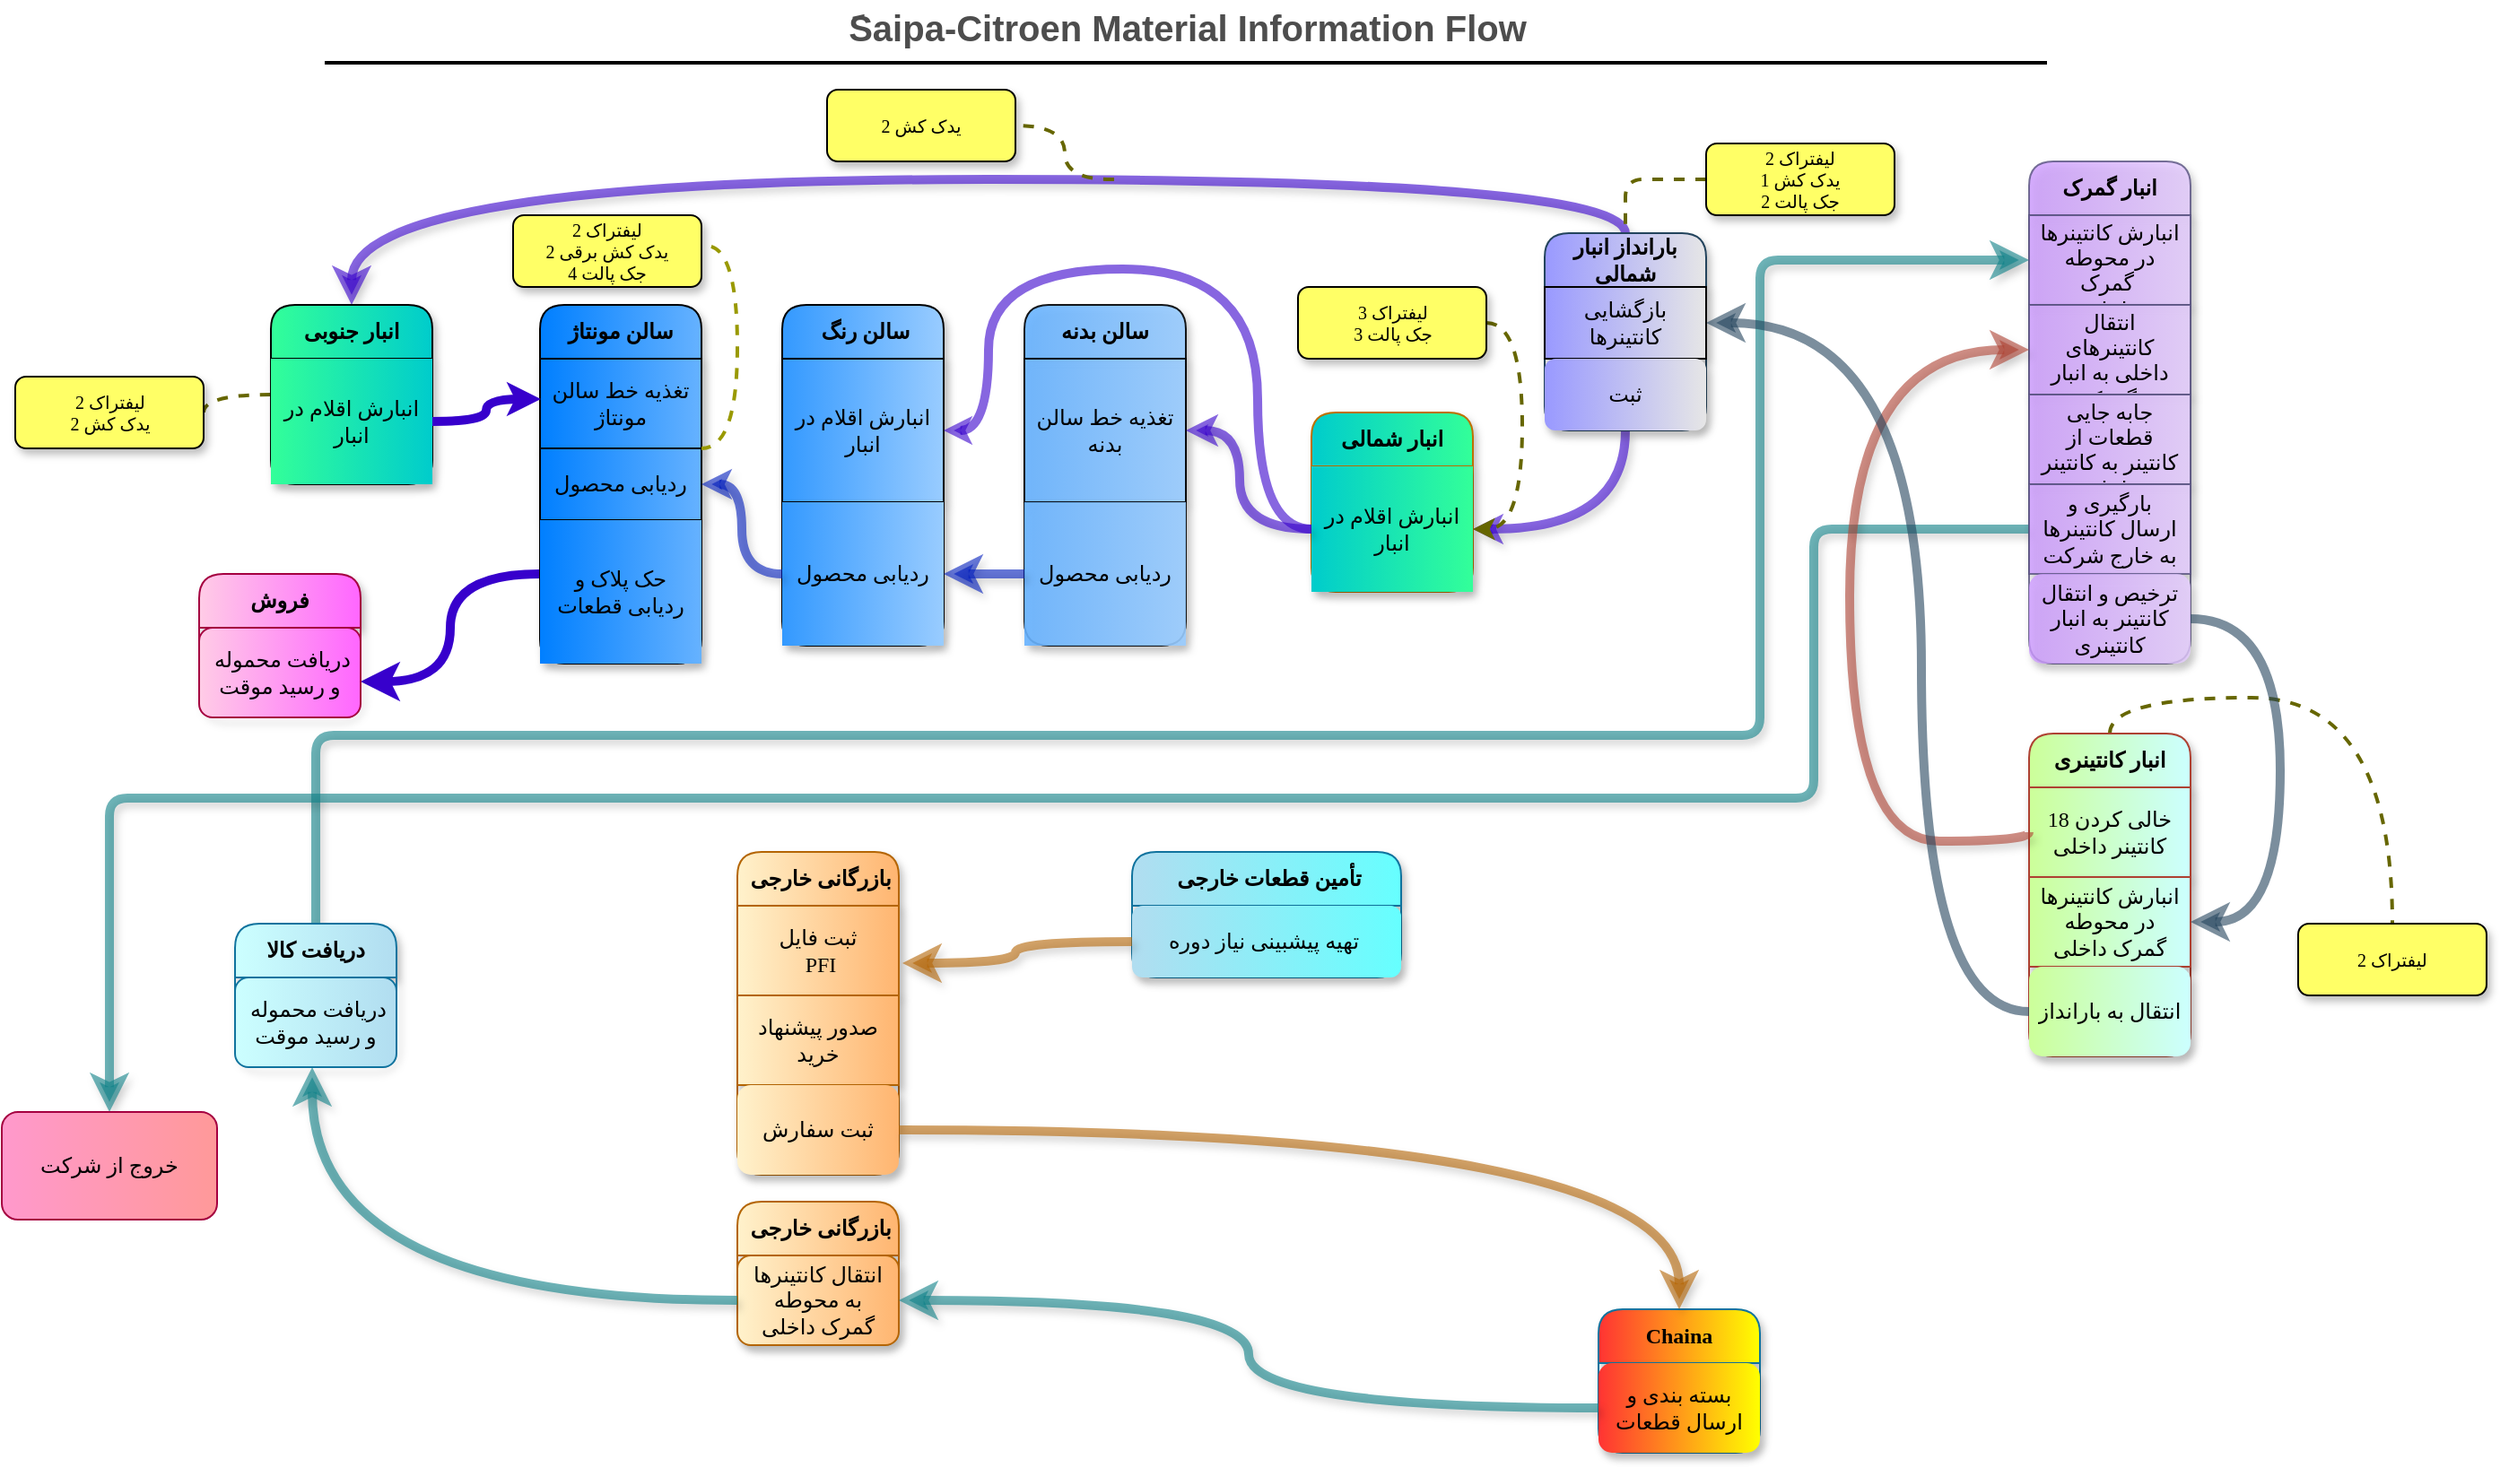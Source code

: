 <mxfile version="24.7.7">
  <diagram id="C2fSY1v2SiZeoUbDoYyL" name="Page-1">
    <mxGraphModel dx="1591" dy="817" grid="1" gridSize="10" guides="1" tooltips="1" connect="1" arrows="1" fold="1" page="1" pageScale="1" pageWidth="1169" pageHeight="827" math="0" shadow="0">
      <root>
        <mxCell id="0" />
        <mxCell id="1" parent="0" />
        <mxCell id="CTi8w1WEokJW1-Tsi8km-52" value="&lt;font face=&quot;Vazirmatn&quot;&gt;&lt;b&gt;سالن بدنه&lt;/b&gt;&lt;/font&gt;" style="swimlane;fontStyle=0;childLayout=stackLayout;horizontal=1;startSize=30;horizontalStack=0;resizeParent=1;resizeParentMax=0;resizeLast=0;collapsible=1;marginBottom=0;whiteSpace=wrap;html=1;rounded=1;fillColor=#66B2FF;shadow=1;gradientColor=#99CCFF;gradientDirection=east;opacity=90;" parent="1" vertex="1">
          <mxGeometry x="640" y="170" width="90" height="190" as="geometry">
            <mxRectangle x="860" y="450" width="90" height="30" as="alternateBounds" />
          </mxGeometry>
        </mxCell>
        <mxCell id="CTi8w1WEokJW1-Tsi8km-53" value="&lt;font face=&quot;Vazirmatn&quot;&gt;تغذیه خط سالن بدنه&lt;/font&gt;" style="text;strokeColor=default;fillColor=#66B2FF;align=center;verticalAlign=middle;spacingLeft=4;spacingRight=4;overflow=hidden;points=[[0,0.5],[1,0.5]];portConstraint=eastwest;rotatable=0;whiteSpace=wrap;html=1;rounded=0;shadow=1;gradientColor=#99CCFF;gradientDirection=east;opacity=90;" parent="CTi8w1WEokJW1-Tsi8km-52" vertex="1">
          <mxGeometry y="30" width="90" height="80" as="geometry" />
        </mxCell>
        <mxCell id="AEj7Rj_eL6BV5jfszyMK-14" value="ردیابی محصول" style="text;strokeColor=none;fillColor=#66B2FF;align=center;verticalAlign=middle;spacingLeft=4;spacingRight=4;overflow=hidden;points=[[0,0.5],[1,0.5]];portConstraint=eastwest;rotatable=0;whiteSpace=wrap;html=1;fontFamily=Vazirmatn;fontSource=https%3A%2F%2Ffonts.googleapis.com%2Fcss%3Ffamily%3DVazirmatn;rounded=0;shadow=1;gradientColor=#99CCFF;gradientDirection=east;opacity=90;" vertex="1" parent="CTi8w1WEokJW1-Tsi8km-52">
          <mxGeometry y="110" width="90" height="80" as="geometry" />
        </mxCell>
        <mxCell id="3ne1QswCM8ZiEu4GHsYG-31" value="َSaipa-Citroen Material Information Flow" style="text;html=1;strokeColor=none;fillColor=none;align=center;verticalAlign=middle;whiteSpace=wrap;rounded=0;fontStyle=1;fontSize=20;fontColor=#4D4D4D;" parent="1" vertex="1">
          <mxGeometry x="336" width="790" height="30" as="geometry" />
        </mxCell>
        <mxCell id="3ne1QswCM8ZiEu4GHsYG-32" value="" style="line;strokeWidth=2;html=1;fontSize=20;fontColor=#4D4D4D;" parent="1" vertex="1">
          <mxGeometry x="250" y="30" width="960" height="10" as="geometry" />
        </mxCell>
        <mxCell id="AEj7Rj_eL6BV5jfszyMK-55" style="edgeStyle=orthogonalEdgeStyle;rounded=1;orthogonalLoop=1;jettySize=auto;html=1;curved=0;strokeWidth=5;fillColor=#b0e3e6;strokeColor=#0e8088;opacity=60;shadow=1;entryX=0;entryY=0.5;entryDx=0;entryDy=0;exitX=0.5;exitY=0;exitDx=0;exitDy=0;" edge="1" parent="1" source="CTi8w1WEokJW1-Tsi8km-3" target="CTi8w1WEokJW1-Tsi8km-13">
          <mxGeometry relative="1" as="geometry">
            <mxPoint x="160" y="500" as="sourcePoint" />
            <mxPoint x="1180" y="160" as="targetPoint" />
            <Array as="points">
              <mxPoint x="245" y="410" />
              <mxPoint x="1050" y="410" />
              <mxPoint x="1050" y="145" />
            </Array>
          </mxGeometry>
        </mxCell>
        <mxCell id="CTi8w1WEokJW1-Tsi8km-3" value="&lt;span style=&quot;font-family: Vazirmatn; font-weight: 700;&quot;&gt;دریافت کالا&lt;/span&gt;" style="swimlane;fontStyle=0;childLayout=stackLayout;horizontal=1;startSize=30;horizontalStack=0;resizeParent=1;resizeParentMax=0;resizeLast=0;collapsible=1;marginBottom=0;whiteSpace=wrap;html=1;rounded=1;fillColor=#b1ddf0;strokeColor=#10739e;swimlaneFillColor=none;shadow=1;gradientColor=#CCFFFF;gradientDirection=west;" parent="1" vertex="1">
          <mxGeometry x="200.0" y="515" width="90" height="80" as="geometry" />
        </mxCell>
        <mxCell id="CTi8w1WEokJW1-Tsi8km-4" value="&lt;span style=&quot;font-family: Vazirmatn;&quot;&gt;دریافت محموله&amp;nbsp; و رسید موقت&lt;/span&gt;" style="text;strokeColor=#10739e;fillColor=#b1ddf0;align=center;verticalAlign=middle;spacingLeft=4;spacingRight=4;overflow=hidden;points=[[0,0.5],[1,0.5]];portConstraint=eastwest;rotatable=0;whiteSpace=wrap;html=1;swimlaneFillColor=none;rounded=1;gradientColor=#CCFFFF;gradientDirection=west;" parent="CTi8w1WEokJW1-Tsi8km-3" vertex="1">
          <mxGeometry y="30" width="90" height="50" as="geometry" />
        </mxCell>
        <mxCell id="CTi8w1WEokJW1-Tsi8km-12" value="&lt;font&gt;&lt;b&gt;انبار گمرک&lt;/b&gt;&lt;/font&gt;" style="swimlane;fontStyle=0;childLayout=stackLayout;horizontal=1;startSize=30;horizontalStack=0;resizeParent=1;resizeParentMax=0;resizeLast=0;collapsible=1;marginBottom=0;whiteSpace=wrap;html=1;rounded=1;fontFamily=Vazirmatn;fontSource=https%3A%2F%2Ffonts.googleapis.com%2Fcss%3Ffamily%3DVazirmatn;fillColor=#E5CCFF;strokeColor=#56517e;shadow=1;glass=0;opacity=80;gradientColor=#CC99FF;gradientDirection=west;" parent="1" vertex="1">
          <mxGeometry x="1200" y="90" width="90" height="280" as="geometry">
            <mxRectangle x="860" y="450" width="90" height="30" as="alternateBounds" />
          </mxGeometry>
        </mxCell>
        <mxCell id="CTi8w1WEokJW1-Tsi8km-13" value="&lt;font&gt;انبارش کانتینرها در محوطه گمرک&amp;nbsp;&lt;/font&gt;&lt;div&gt;&lt;font&gt;داخلی&lt;/font&gt;&lt;/div&gt;&lt;div&gt;&lt;br&gt;&lt;/div&gt;" style="text;strokeColor=#56517e;fillColor=#E5CCFF;align=center;verticalAlign=middle;spacingLeft=4;spacingRight=4;overflow=hidden;points=[[0,0.5],[1,0.5]];portConstraint=eastwest;rotatable=0;whiteSpace=wrap;html=1;fontFamily=Vazirmatn;fontSource=https%3A%2F%2Ffonts.googleapis.com%2Fcss%3Ffamily%3DVazirmatn;shadow=1;glass=0;rounded=0;opacity=80;gradientColor=#CC99FF;gradientDirection=west;" parent="CTi8w1WEokJW1-Tsi8km-12" vertex="1">
          <mxGeometry y="30" width="90" height="50" as="geometry" />
        </mxCell>
        <mxCell id="AEj7Rj_eL6BV5jfszyMK-1" value="انتقال کانتینرهای داخلی به انبار گمرک" style="text;strokeColor=#56517e;fillColor=#E5CCFF;align=center;verticalAlign=middle;spacingLeft=4;spacingRight=4;overflow=hidden;points=[[0,0.5],[1,0.5]];portConstraint=eastwest;rotatable=0;whiteSpace=wrap;html=1;fontFamily=Vazirmatn;fontSource=https%3A%2F%2Ffonts.googleapis.com%2Fcss%3Ffamily%3DVazirmatn;shadow=1;glass=0;rounded=0;opacity=80;gradientColor=#CC99FF;gradientDirection=west;" vertex="1" parent="CTi8w1WEokJW1-Tsi8km-12">
          <mxGeometry y="80" width="90" height="50" as="geometry" />
        </mxCell>
        <mxCell id="AEj7Rj_eL6BV5jfszyMK-2" value="جابه جایی قطعات از کانتینر به کانتینر داخلی" style="text;strokeColor=#56517e;fillColor=#E5CCFF;align=center;verticalAlign=middle;spacingLeft=4;spacingRight=4;overflow=hidden;points=[[0,0.5],[1,0.5]];portConstraint=eastwest;rotatable=0;whiteSpace=wrap;html=1;fontFamily=Vazirmatn;fontSource=https%3A%2F%2Ffonts.googleapis.com%2Fcss%3Ffamily%3DVazirmatn;shadow=1;glass=0;rounded=0;opacity=80;gradientColor=#CC99FF;gradientDirection=west;" vertex="1" parent="CTi8w1WEokJW1-Tsi8km-12">
          <mxGeometry y="130" width="90" height="50" as="geometry" />
        </mxCell>
        <mxCell id="AEj7Rj_eL6BV5jfszyMK-8" style="edgeStyle=orthogonalEdgeStyle;rounded=1;orthogonalLoop=1;jettySize=auto;html=1;exitX=0;exitY=0.5;exitDx=0;exitDy=0;curved=0;strokeWidth=5;shadow=1;fillColor=#b0e3e6;strokeColor=#0e8088;opacity=60;" edge="1" parent="CTi8w1WEokJW1-Tsi8km-12" source="AEj7Rj_eL6BV5jfszyMK-3">
          <mxGeometry relative="1" as="geometry">
            <mxPoint x="-1070" y="530" as="targetPoint" />
            <Array as="points">
              <mxPoint x="-120" y="205" />
              <mxPoint x="-120" y="355" />
              <mxPoint x="-1070" y="355" />
            </Array>
          </mxGeometry>
        </mxCell>
        <mxCell id="AEj7Rj_eL6BV5jfszyMK-3" value="بارگیری و ارسال کانتینرها به خارج شرکت" style="text;strokeColor=#56517e;fillColor=#E5CCFF;align=center;verticalAlign=middle;spacingLeft=4;spacingRight=4;overflow=hidden;points=[[0,0.5],[1,0.5]];portConstraint=eastwest;rotatable=0;whiteSpace=wrap;html=1;fontFamily=Vazirmatn;fontSource=https%3A%2F%2Ffonts.googleapis.com%2Fcss%3Ffamily%3DVazirmatn;shadow=1;glass=0;rounded=0;opacity=80;gradientColor=#CC99FF;gradientDirection=west;" vertex="1" parent="CTi8w1WEokJW1-Tsi8km-12">
          <mxGeometry y="180" width="90" height="50" as="geometry" />
        </mxCell>
        <mxCell id="AEj7Rj_eL6BV5jfszyMK-9" value="ترخیص و انتقال کانتینر به انبار کانتینری" style="text;strokeColor=none;fillColor=#E5CCFF;align=center;verticalAlign=middle;spacingLeft=4;spacingRight=4;overflow=hidden;points=[[0,0.5],[1,0.5]];portConstraint=eastwest;rotatable=0;whiteSpace=wrap;html=1;fontFamily=Vazirmatn;fontSource=https%3A%2F%2Ffonts.googleapis.com%2Fcss%3Ffamily%3DVazirmatn;shadow=1;glass=0;rounded=1;opacity=80;gradientColor=#CC99FF;gradientDirection=west;" vertex="1" parent="CTi8w1WEokJW1-Tsi8km-12">
          <mxGeometry y="230" width="90" height="50" as="geometry" />
        </mxCell>
        <mxCell id="AEj7Rj_eL6BV5jfszyMK-92" style="edgeStyle=orthogonalEdgeStyle;rounded=0;orthogonalLoop=1;jettySize=auto;html=1;exitX=0.5;exitY=0;exitDx=0;exitDy=0;entryX=0.5;entryY=0;entryDx=0;entryDy=0;dashed=1;strokeColor=#666600;endArrow=none;endFill=0;curved=1;strokeWidth=2;" edge="1" parent="1" source="CTi8w1WEokJW1-Tsi8km-20" target="AEj7Rj_eL6BV5jfszyMK-89">
          <mxGeometry relative="1" as="geometry" />
        </mxCell>
        <mxCell id="CTi8w1WEokJW1-Tsi8km-20" value="&lt;font&gt;&lt;b&gt;انبار کانتینری&lt;/b&gt;&lt;/font&gt;" style="swimlane;fontStyle=0;childLayout=stackLayout;horizontal=1;startSize=30;horizontalStack=0;resizeParent=1;resizeParentMax=0;resizeLast=0;collapsible=1;marginBottom=0;whiteSpace=wrap;html=1;rounded=1;fontFamily=Vazirmatn;fontSource=https%3A%2F%2Ffonts.googleapis.com%2Fcss%3Ffamily%3DVazirmatn;fillColor=#CCFF99;strokeColor=#ae4132;shadow=1;gradientColor=#CCFFFF;gradientDirection=east;" parent="1" vertex="1">
          <mxGeometry x="1200" y="409" width="90" height="180" as="geometry">
            <mxRectangle x="860" y="450" width="90" height="30" as="alternateBounds" />
          </mxGeometry>
        </mxCell>
        <mxCell id="AEj7Rj_eL6BV5jfszyMK-4" value="خالی کردن 18 کانتینر داخلی" style="text;strokeColor=#ae4132;fillColor=#CCFF99;align=center;verticalAlign=middle;spacingLeft=4;spacingRight=4;overflow=hidden;points=[[0,0.5],[1,0.5]];portConstraint=eastwest;rotatable=0;whiteSpace=wrap;html=1;fontFamily=Vazirmatn;fontSource=https%3A%2F%2Ffonts.googleapis.com%2Fcss%3Ffamily%3DVazirmatn;rounded=0;shadow=1;gradientColor=#CCFFFF;gradientDirection=east;" vertex="1" parent="CTi8w1WEokJW1-Tsi8km-20">
          <mxGeometry y="30" width="90" height="50" as="geometry" />
        </mxCell>
        <mxCell id="CTi8w1WEokJW1-Tsi8km-21" value="&lt;font&gt;انبارش کانتینرها در محوطه گمرک داخلی&lt;/font&gt;" style="text;strokeColor=#ae4132;fillColor=#CCFF99;align=center;verticalAlign=middle;spacingLeft=4;spacingRight=4;overflow=hidden;points=[[0,0.5],[1,0.5]];portConstraint=eastwest;rotatable=0;whiteSpace=wrap;html=1;fontFamily=Vazirmatn;fontSource=https%3A%2F%2Ffonts.googleapis.com%2Fcss%3Ffamily%3DVazirmatn;rounded=0;shadow=1;gradientColor=#CCFFFF;gradientDirection=east;" parent="CTi8w1WEokJW1-Tsi8km-20" vertex="1">
          <mxGeometry y="80" width="90" height="50" as="geometry" />
        </mxCell>
        <mxCell id="AEj7Rj_eL6BV5jfszyMK-11" value="انتقال به بارانداز" style="text;strokeColor=none;fillColor=#CCFF99;align=center;verticalAlign=middle;spacingLeft=4;spacingRight=4;overflow=hidden;points=[[0,0.5],[1,0.5]];portConstraint=eastwest;rotatable=0;whiteSpace=wrap;html=1;fontFamily=Vazirmatn;fontSource=https%3A%2F%2Ffonts.googleapis.com%2Fcss%3Ffamily%3DVazirmatn;rounded=1;shadow=1;gradientColor=#CCFFFF;gradientDirection=east;" vertex="1" parent="CTi8w1WEokJW1-Tsi8km-20">
          <mxGeometry y="130" width="90" height="50" as="geometry" />
        </mxCell>
        <mxCell id="AEj7Rj_eL6BV5jfszyMK-12" style="edgeStyle=orthogonalEdgeStyle;rounded=0;orthogonalLoop=1;jettySize=auto;html=1;exitX=0.5;exitY=0;exitDx=0;exitDy=0;entryX=0.5;entryY=0;entryDx=0;entryDy=0;curved=1;fillColor=#6a00ff;strokeColor=#3700CC;opacity=60;strokeWidth=5;shadow=1;" edge="1" parent="1" source="CTi8w1WEokJW1-Tsi8km-24" target="CTi8w1WEokJW1-Tsi8km-31">
          <mxGeometry relative="1" as="geometry">
            <Array as="points">
              <mxPoint x="975" y="100" />
              <mxPoint x="265" y="100" />
            </Array>
          </mxGeometry>
        </mxCell>
        <mxCell id="AEj7Rj_eL6BV5jfszyMK-62" style="edgeStyle=orthogonalEdgeStyle;rounded=0;orthogonalLoop=1;jettySize=auto;html=1;entryX=1;entryY=0.5;entryDx=0;entryDy=0;curved=1;fillColor=#6a00ff;strokeColor=#3700CC;strokeWidth=5;endSize=1;opacity=60;shadow=1;exitX=0.5;exitY=1;exitDx=0;exitDy=0;" edge="1" parent="1" source="CTi8w1WEokJW1-Tsi8km-24" target="CTi8w1WEokJW1-Tsi8km-30">
          <mxGeometry relative="1" as="geometry">
            <mxPoint x="1040" y="270" as="sourcePoint" />
            <mxPoint x="955" y="280" as="targetPoint" />
            <Array as="points">
              <mxPoint x="975" y="295" />
            </Array>
          </mxGeometry>
        </mxCell>
        <mxCell id="CTi8w1WEokJW1-Tsi8km-24" value="&lt;font face=&quot;Vazirmatn&quot;&gt;&lt;b&gt;بارانداز انبار شمالی&lt;/b&gt;&lt;/font&gt;" style="swimlane;fontStyle=0;childLayout=stackLayout;horizontal=1;startSize=30;horizontalStack=0;resizeParent=1;resizeParentMax=0;resizeLast=0;collapsible=1;marginBottom=0;whiteSpace=wrap;html=1;rounded=1;fillColor=#9999FF;strokeColor=#23445d;shadow=1;gradientColor=#E6E6E6;gradientDirection=east;" parent="1" vertex="1">
          <mxGeometry x="930" y="130" width="90" height="110" as="geometry">
            <mxRectangle x="860" y="450" width="90" height="30" as="alternateBounds" />
          </mxGeometry>
        </mxCell>
        <mxCell id="CTi8w1WEokJW1-Tsi8km-25" value="&lt;font face=&quot;Vazirmatn&quot;&gt;بازگشایی کانتینرها&lt;/font&gt;" style="text;strokeColor=default;fillColor=#9999FF;align=center;verticalAlign=middle;spacingLeft=4;spacingRight=4;overflow=hidden;points=[[0,0.5],[1,0.5]];portConstraint=eastwest;rotatable=0;whiteSpace=wrap;html=1;shadow=1;rounded=0;gradientColor=#E6E6E6;gradientDirection=east;" parent="CTi8w1WEokJW1-Tsi8km-24" vertex="1">
          <mxGeometry y="30" width="90" height="40" as="geometry" />
        </mxCell>
        <mxCell id="AEj7Rj_eL6BV5jfszyMK-13" value="ثبت" style="text;strokeColor=none;fillColor=#9999FF;align=center;verticalAlign=middle;spacingLeft=4;spacingRight=4;overflow=hidden;points=[[0,0.5],[1,0.5]];portConstraint=eastwest;rotatable=0;whiteSpace=wrap;html=1;rounded=1;fontFamily=Vazirmatn;fontSource=https%3A%2F%2Ffonts.googleapis.com%2Fcss%3Ffamily%3DVazirmatn;shadow=1;gradientColor=#E6E6E6;gradientDirection=east;" vertex="1" parent="CTi8w1WEokJW1-Tsi8km-24">
          <mxGeometry y="70" width="90" height="40" as="geometry" />
        </mxCell>
        <mxCell id="CTi8w1WEokJW1-Tsi8km-29" value="&lt;font face=&quot;Vazirmatn&quot;&gt;&lt;b&gt;انبار شمالی&lt;/b&gt;&lt;/font&gt;" style="swimlane;fontStyle=0;childLayout=stackLayout;horizontal=1;startSize=30;horizontalStack=0;resizeParent=1;resizeParentMax=0;resizeLast=0;collapsible=1;marginBottom=0;whiteSpace=wrap;html=1;rounded=1;fillColor=#00CCCC;strokeColor=#BD7000;fontColor=#000000;shadow=1;gradientColor=#33FF99;gradientDirection=east;" parent="1" vertex="1">
          <mxGeometry x="800" y="230" width="90" height="100" as="geometry">
            <mxRectangle x="860" y="450" width="90" height="30" as="alternateBounds" />
          </mxGeometry>
        </mxCell>
        <mxCell id="CTi8w1WEokJW1-Tsi8km-30" value="&lt;font face=&quot;Vazirmatn&quot;&gt;انبارش اقلام در انبار&lt;/font&gt;" style="text;fillColor=#00CCCC;align=center;verticalAlign=middle;spacingLeft=4;spacingRight=4;overflow=hidden;points=[[0,0.5],[1,0.5]];portConstraint=eastwest;rotatable=0;whiteSpace=wrap;html=1;strokeColor=none;fontColor=#000000;rounded=0;shadow=1;gradientColor=#33FF99;gradientDirection=east;" parent="CTi8w1WEokJW1-Tsi8km-29" vertex="1">
          <mxGeometry y="30" width="90" height="70" as="geometry" />
        </mxCell>
        <mxCell id="AEj7Rj_eL6BV5jfszyMK-85" style="edgeStyle=orthogonalEdgeStyle;rounded=0;orthogonalLoop=1;jettySize=auto;html=1;exitX=0;exitY=0.5;exitDx=0;exitDy=0;entryX=1;entryY=0.5;entryDx=0;entryDy=0;dashed=1;strokeColor=#666600;strokeWidth=2;endArrow=none;endFill=0;curved=1;" edge="1" parent="1" source="CTi8w1WEokJW1-Tsi8km-31" target="AEj7Rj_eL6BV5jfszyMK-87">
          <mxGeometry relative="1" as="geometry">
            <mxPoint x="155.5" y="234" as="targetPoint" />
          </mxGeometry>
        </mxCell>
        <mxCell id="CTi8w1WEokJW1-Tsi8km-31" value="&lt;font face=&quot;Vazirmatn&quot;&gt;&lt;b&gt;انبار جنوبی&lt;/b&gt;&lt;/font&gt;" style="swimlane;fontStyle=0;childLayout=stackLayout;horizontal=1;startSize=30;horizontalStack=0;resizeParent=1;resizeParentMax=0;resizeLast=0;collapsible=1;marginBottom=0;whiteSpace=wrap;html=1;rounded=1;fillColor=#00CCCC;shadow=1;gradientColor=#33FF99;gradientDirection=west;" parent="1" vertex="1">
          <mxGeometry x="220" y="170" width="90" height="100" as="geometry">
            <mxRectangle x="860" y="450" width="90" height="30" as="alternateBounds" />
          </mxGeometry>
        </mxCell>
        <mxCell id="CTi8w1WEokJW1-Tsi8km-32" value="&lt;font face=&quot;Vazirmatn&quot;&gt;انبارش اقلام در انبار&lt;/font&gt;" style="text;strokeColor=none;fillColor=#00CCCC;align=center;verticalAlign=middle;spacingLeft=4;spacingRight=4;overflow=hidden;points=[[0,0.5],[1,0.5]];portConstraint=eastwest;rotatable=0;whiteSpace=wrap;html=1;shadow=1;gradientColor=#33FF99;gradientDirection=west;" parent="CTi8w1WEokJW1-Tsi8km-31" vertex="1">
          <mxGeometry y="30" width="90" height="70" as="geometry" />
        </mxCell>
        <mxCell id="AEj7Rj_eL6BV5jfszyMK-102" style="edgeStyle=orthogonalEdgeStyle;rounded=0;orthogonalLoop=1;jettySize=auto;html=1;exitX=0;exitY=0.75;exitDx=0;exitDy=0;entryX=1;entryY=0.75;entryDx=0;entryDy=0;curved=1;strokeWidth=5;fillColor=#6a00ff;strokeColor=#3700CC;" edge="1" parent="1" source="CTi8w1WEokJW1-Tsi8km-48" target="AEj7Rj_eL6BV5jfszyMK-100">
          <mxGeometry relative="1" as="geometry" />
        </mxCell>
        <mxCell id="CTi8w1WEokJW1-Tsi8km-48" value="&lt;font face=&quot;Vazirmatn&quot;&gt;&lt;b&gt;سالن مونتاژ&lt;/b&gt;&lt;/font&gt;" style="swimlane;fontStyle=0;childLayout=stackLayout;horizontal=1;startSize=30;horizontalStack=0;resizeParent=1;resizeParentMax=0;resizeLast=0;collapsible=1;marginBottom=0;whiteSpace=wrap;html=1;rounded=1;fillColor=#007FFF;shadow=1;gradientColor=#66B2FF;gradientDirection=east;" parent="1" vertex="1">
          <mxGeometry x="370" y="170" width="90" height="200" as="geometry">
            <mxRectangle x="860" y="450" width="90" height="30" as="alternateBounds" />
          </mxGeometry>
        </mxCell>
        <mxCell id="CTi8w1WEokJW1-Tsi8km-49" value="&lt;span style=&quot;font-family: Vazirmatn;&quot;&gt;تغذیه خط سالن مونتاژ&lt;/span&gt;" style="text;strokeColor=default;fillColor=#007FFF;align=center;verticalAlign=middle;spacingLeft=4;spacingRight=4;overflow=hidden;points=[[0,0.5],[1,0.5]];portConstraint=eastwest;rotatable=0;whiteSpace=wrap;html=1;shadow=1;gradientColor=#66B2FF;gradientDirection=east;" parent="CTi8w1WEokJW1-Tsi8km-48" vertex="1">
          <mxGeometry y="30" width="90" height="50" as="geometry" />
        </mxCell>
        <mxCell id="AEj7Rj_eL6BV5jfszyMK-16" value="&lt;span style=&quot;font-family: Vazirmatn;&quot;&gt;ردیابی محصول&lt;/span&gt;" style="text;strokeColor=default;fillColor=#007FFF;align=center;verticalAlign=middle;spacingLeft=4;spacingRight=4;overflow=hidden;points=[[0,0.5],[1,0.5]];portConstraint=eastwest;rotatable=0;whiteSpace=wrap;html=1;shadow=1;gradientColor=#66B2FF;gradientDirection=east;" vertex="1" parent="CTi8w1WEokJW1-Tsi8km-48">
          <mxGeometry y="80" width="90" height="40" as="geometry" />
        </mxCell>
        <mxCell id="AEj7Rj_eL6BV5jfszyMK-99" value="حک پلاک و ردیابی قطعات" style="text;strokeColor=none;fillColor=#007FFF;align=center;verticalAlign=middle;spacingLeft=4;spacingRight=4;overflow=hidden;points=[[0,0.5],[1,0.5]];portConstraint=eastwest;rotatable=0;whiteSpace=wrap;html=1;shadow=1;gradientColor=#66B2FF;gradientDirection=east;fontFamily=Vazirmatn;fontSource=https%3A%2F%2Ffonts.googleapis.com%2Fcss%3Ffamily%3DVazirmatn;" vertex="1" parent="CTi8w1WEokJW1-Tsi8km-48">
          <mxGeometry y="120" width="90" height="80" as="geometry" />
        </mxCell>
        <mxCell id="CTi8w1WEokJW1-Tsi8km-50" value="&lt;font face=&quot;Vazirmatn&quot;&gt;&lt;b&gt;&amp;nbsp;سالن رنگ&lt;/b&gt;&lt;/font&gt;" style="swimlane;fontStyle=0;childLayout=stackLayout;horizontal=1;startSize=30;horizontalStack=0;resizeParent=1;resizeParentMax=0;resizeLast=0;collapsible=1;marginBottom=0;whiteSpace=wrap;html=1;rounded=1;shadow=1;fillColor=#3399FF;gradientColor=#99CCFF;gradientDirection=east;" parent="1" vertex="1">
          <mxGeometry x="505" y="170" width="90" height="190" as="geometry">
            <mxRectangle x="860" y="450" width="90" height="30" as="alternateBounds" />
          </mxGeometry>
        </mxCell>
        <mxCell id="CTi8w1WEokJW1-Tsi8km-51" value="&lt;font face=&quot;Vazirmatn&quot;&gt;انبارش اقلام در انبار&lt;/font&gt;" style="text;strokeColor=default;fillColor=#3399FF;align=center;verticalAlign=middle;spacingLeft=4;spacingRight=4;overflow=hidden;points=[[0,0.5],[1,0.5]];portConstraint=eastwest;rotatable=0;whiteSpace=wrap;html=1;shadow=1;gradientColor=#99CCFF;gradientDirection=east;" parent="CTi8w1WEokJW1-Tsi8km-50" vertex="1">
          <mxGeometry y="30" width="90" height="80" as="geometry" />
        </mxCell>
        <mxCell id="AEj7Rj_eL6BV5jfszyMK-15" value="&lt;span style=&quot;font-family: Vazirmatn;&quot;&gt;ردیابی محصول&lt;/span&gt;" style="text;strokeColor=none;fillColor=#3399FF;align=center;verticalAlign=middle;spacingLeft=4;spacingRight=4;overflow=hidden;points=[[0,0.5],[1,0.5]];portConstraint=eastwest;rotatable=0;whiteSpace=wrap;html=1;shadow=1;gradientColor=#99CCFF;gradientDirection=east;" vertex="1" parent="CTi8w1WEokJW1-Tsi8km-50">
          <mxGeometry y="110" width="90" height="80" as="geometry" />
        </mxCell>
        <mxCell id="CTi8w1WEokJW1-Tsi8km-54" style="edgeStyle=orthogonalEdgeStyle;rounded=0;orthogonalLoop=1;jettySize=auto;html=1;exitX=0;exitY=0.5;exitDx=0;exitDy=0;entryX=1;entryY=0.5;entryDx=0;entryDy=0;curved=1;fillColor=#6a00ff;strokeColor=#3700CC;strokeWidth=5;opacity=60;endSize=2;shadow=1;" parent="1" source="CTi8w1WEokJW1-Tsi8km-30" target="CTi8w1WEokJW1-Tsi8km-53" edge="1">
          <mxGeometry relative="1" as="geometry">
            <Array as="points">
              <mxPoint x="760" y="295" />
              <mxPoint x="760" y="240" />
            </Array>
          </mxGeometry>
        </mxCell>
        <mxCell id="CTi8w1WEokJW1-Tsi8km-57" style="edgeStyle=orthogonalEdgeStyle;rounded=0;orthogonalLoop=1;jettySize=auto;html=1;exitX=1;exitY=0.5;exitDx=0;exitDy=0;entryX=0.005;entryY=0.45;entryDx=0;entryDy=0;entryPerimeter=0;curved=1;strokeWidth=5;fillColor=#6a00ff;strokeColor=#3700CC;endSize=3;" parent="1" source="CTi8w1WEokJW1-Tsi8km-32" target="CTi8w1WEokJW1-Tsi8km-49" edge="1">
          <mxGeometry relative="1" as="geometry">
            <mxPoint x="330" y="215" as="sourcePoint" />
          </mxGeometry>
        </mxCell>
        <mxCell id="AEj7Rj_eL6BV5jfszyMK-10" style="edgeStyle=orthogonalEdgeStyle;rounded=0;orthogonalLoop=1;jettySize=auto;html=1;entryX=1;entryY=0.5;entryDx=0;entryDy=0;curved=1;exitX=1;exitY=0.5;exitDx=0;exitDy=0;fontFamily=Vazirmatn;fontSource=https%3A%2F%2Ffonts.googleapis.com%2Fcss%3Ffamily%3DVazirmatn;strokeWidth=5;fillColor=#bac8d3;strokeColor=#23445d;opacity=60;" edge="1" parent="1" source="AEj7Rj_eL6BV5jfszyMK-9" target="CTi8w1WEokJW1-Tsi8km-21">
          <mxGeometry relative="1" as="geometry">
            <Array as="points">
              <mxPoint x="1340" y="345" />
              <mxPoint x="1340" y="514" />
            </Array>
          </mxGeometry>
        </mxCell>
        <mxCell id="AEj7Rj_eL6BV5jfszyMK-18" value="&lt;font face=&quot;Vazirmatn&quot;&gt;&lt;b&gt;&amp;nbsp;بازرگانی خارجی&lt;/b&gt;&lt;/font&gt;" style="swimlane;fontStyle=0;childLayout=stackLayout;horizontal=1;startSize=30;horizontalStack=0;resizeParent=1;resizeParentMax=0;resizeLast=0;collapsible=1;marginBottom=0;whiteSpace=wrap;html=1;rounded=1;shadow=1;fillColor=#FFB570;strokeColor=#b46504;gradientColor=#FFF2CC;gradientDirection=west;" vertex="1" parent="1">
          <mxGeometry x="480.0" y="475" width="90" height="180" as="geometry" />
        </mxCell>
        <mxCell id="AEj7Rj_eL6BV5jfszyMK-19" value="&lt;font face=&quot;Vazirmatn&quot;&gt;ثبت فایل&lt;/font&gt;&lt;div&gt;&lt;font face=&quot;Vazirmatn&quot;&gt;&amp;nbsp;PFI&lt;/font&gt;&lt;br&gt;&lt;/div&gt;" style="text;strokeColor=#b46504;fillColor=#FFB570;align=center;verticalAlign=middle;spacingLeft=4;spacingRight=4;overflow=hidden;points=[[0,0.5],[1,0.5]];portConstraint=eastwest;rotatable=0;whiteSpace=wrap;html=1;shadow=1;gradientColor=#FFF2CC;gradientDirection=west;" vertex="1" parent="AEj7Rj_eL6BV5jfszyMK-18">
          <mxGeometry y="30" width="90" height="50" as="geometry" />
        </mxCell>
        <mxCell id="AEj7Rj_eL6BV5jfszyMK-28" value="صدور پیشنهاد خرید" style="text;strokeColor=#b46504;fillColor=#FFB570;align=center;verticalAlign=middle;spacingLeft=4;spacingRight=4;overflow=hidden;points=[[0,0.5],[1,0.5]];portConstraint=eastwest;rotatable=0;whiteSpace=wrap;html=1;fontFamily=Vazirmatn;fontSource=https%3A%2F%2Ffonts.googleapis.com%2Fcss%3Ffamily%3DVazirmatn;shadow=1;gradientColor=#FFF2CC;gradientDirection=west;" vertex="1" parent="AEj7Rj_eL6BV5jfszyMK-18">
          <mxGeometry y="80" width="90" height="50" as="geometry" />
        </mxCell>
        <mxCell id="AEj7Rj_eL6BV5jfszyMK-29" value="ثبت سفارش" style="text;strokeColor=none;fillColor=#FFB570;align=center;verticalAlign=middle;spacingLeft=4;spacingRight=4;overflow=hidden;points=[[0,0.5],[1,0.5]];portConstraint=eastwest;rotatable=0;whiteSpace=wrap;html=1;fontFamily=Vazirmatn;fontSource=https%3A%2F%2Ffonts.googleapis.com%2Fcss%3Ffamily%3DVazirmatn;shadow=1;rounded=1;gradientColor=#FFF2CC;gradientDirection=west;" vertex="1" parent="AEj7Rj_eL6BV5jfszyMK-18">
          <mxGeometry y="130" width="90" height="50" as="geometry" />
        </mxCell>
        <mxCell id="AEj7Rj_eL6BV5jfszyMK-20" value="&amp;nbsp;تأمین قطعات خارجی" style="swimlane;fontStyle=1;childLayout=stackLayout;horizontal=1;startSize=30;horizontalStack=0;resizeParent=1;resizeParentMax=0;resizeLast=0;collapsible=1;marginBottom=0;whiteSpace=wrap;html=1;rounded=1;fontFamily=Vazirmatn;fontSource=https%3A%2F%2Ffonts.googleapis.com%2Fcss%3Ffamily%3DVazirmatn;fillColor=#b1ddf0;strokeColor=#10739e;shadow=1;gradientColor=#66FFFF;gradientDirection=east;" vertex="1" parent="1">
          <mxGeometry x="700" y="475" width="150" height="70" as="geometry" />
        </mxCell>
        <mxCell id="AEj7Rj_eL6BV5jfszyMK-21" value="&lt;font face=&quot;Vazirmatn&quot;&gt;تهیه پیشبینی نیاز دوره&amp;nbsp;&lt;/font&gt;" style="text;strokeColor=none;fillColor=#b1ddf0;align=center;verticalAlign=middle;spacingLeft=4;spacingRight=4;overflow=hidden;points=[[0,0.5],[1,0.5]];portConstraint=eastwest;rotatable=0;whiteSpace=wrap;html=1;rounded=1;shadow=1;gradientColor=#66FFFF;gradientDirection=east;" vertex="1" parent="AEj7Rj_eL6BV5jfszyMK-20">
          <mxGeometry y="30" width="150" height="40" as="geometry" />
        </mxCell>
        <mxCell id="AEj7Rj_eL6BV5jfszyMK-27" style="edgeStyle=orthogonalEdgeStyle;rounded=0;orthogonalLoop=1;jettySize=auto;html=1;exitX=0;exitY=0.5;exitDx=0;exitDy=0;entryX=1.022;entryY=0.64;entryDx=0;entryDy=0;entryPerimeter=0;curved=1;opacity=60;strokeWidth=5;fillColor=#fad7ac;strokeColor=#b46504;shadow=1;" edge="1" parent="1" source="AEj7Rj_eL6BV5jfszyMK-21" target="AEj7Rj_eL6BV5jfszyMK-19">
          <mxGeometry relative="1" as="geometry" />
        </mxCell>
        <mxCell id="AEj7Rj_eL6BV5jfszyMK-30" value="&lt;font face=&quot;Vazirmatn&quot;&gt;&lt;b&gt;&amp;nbsp;بازرگانی خارجی&lt;/b&gt;&lt;/font&gt;" style="swimlane;fontStyle=0;childLayout=stackLayout;horizontal=1;startSize=30;horizontalStack=0;resizeParent=1;resizeParentMax=0;resizeLast=0;collapsible=1;marginBottom=0;whiteSpace=wrap;html=1;rounded=1;shadow=1;fillColor=#FFB570;strokeColor=#b46504;gradientColor=#FFF2CC;gradientDirection=west;" vertex="1" parent="1">
          <mxGeometry x="480.0" y="670" width="90" height="80" as="geometry" />
        </mxCell>
        <mxCell id="AEj7Rj_eL6BV5jfszyMK-34" value="انتقال کانتینرها به محوطه گمرک داخلی" style="text;strokeColor=#b46504;fillColor=#FFB570;align=center;verticalAlign=middle;spacingLeft=4;spacingRight=4;overflow=hidden;points=[[0,0.5],[1,0.5]];portConstraint=eastwest;rotatable=0;whiteSpace=wrap;html=1;fontFamily=Vazirmatn;fontSource=https%3A%2F%2Ffonts.googleapis.com%2Fcss%3Ffamily%3DVazirmatn;shadow=1;rounded=1;gradientColor=#FFF2CC;gradientDirection=west;" vertex="1" parent="AEj7Rj_eL6BV5jfszyMK-30">
          <mxGeometry y="30" width="90" height="50" as="geometry" />
        </mxCell>
        <mxCell id="AEj7Rj_eL6BV5jfszyMK-37" value="&lt;font face=&quot;Vazirmatn&quot;&gt;&lt;b&gt;Chaina&lt;/b&gt;&lt;/font&gt;" style="swimlane;fontStyle=0;childLayout=stackLayout;horizontal=1;startSize=30;horizontalStack=0;resizeParent=1;resizeParentMax=0;resizeLast=0;collapsible=1;marginBottom=0;whiteSpace=wrap;html=1;rounded=1;fillColor=#FFFF00;strokeColor=#10739e;shadow=1;gradientColor=#FF3333;gradientDirection=west;" vertex="1" parent="1">
          <mxGeometry x="960" y="730" width="90" height="80" as="geometry" />
        </mxCell>
        <mxCell id="AEj7Rj_eL6BV5jfszyMK-38" value="بسته بندی و ارسال قطعات" style="text;strokeColor=none;fillColor=#FFFF00;align=center;verticalAlign=middle;spacingLeft=4;spacingRight=4;overflow=hidden;points=[[0,0.5],[1,0.5]];portConstraint=eastwest;rotatable=0;whiteSpace=wrap;html=1;fontFamily=Vazirmatn;fontSource=https%3A%2F%2Ffonts.googleapis.com%2Fcss%3Ffamily%3DVazirmatn;shadow=1;rounded=1;gradientColor=#FF3333;gradientDirection=west;" vertex="1" parent="AEj7Rj_eL6BV5jfszyMK-37">
          <mxGeometry y="30" width="90" height="50" as="geometry" />
        </mxCell>
        <mxCell id="AEj7Rj_eL6BV5jfszyMK-41" style="edgeStyle=orthogonalEdgeStyle;rounded=0;orthogonalLoop=1;jettySize=auto;html=1;exitX=1;exitY=0.5;exitDx=0;exitDy=0;curved=1;fillColor=#fad7ac;strokeColor=#b46504;strokeWidth=5;opacity=60;shadow=1;flowAnimation=0;" edge="1" parent="1" source="AEj7Rj_eL6BV5jfszyMK-29" target="AEj7Rj_eL6BV5jfszyMK-37">
          <mxGeometry relative="1" as="geometry" />
        </mxCell>
        <mxCell id="AEj7Rj_eL6BV5jfszyMK-43" style="edgeStyle=orthogonalEdgeStyle;rounded=0;orthogonalLoop=1;jettySize=auto;html=1;exitX=0;exitY=0.5;exitDx=0;exitDy=0;entryX=1;entryY=0.5;entryDx=0;entryDy=0;curved=1;strokeWidth=5;fillColor=#b0e3e6;strokeColor=#0e8088;opacity=60;shadow=1;" edge="1" parent="1" source="AEj7Rj_eL6BV5jfszyMK-38" target="AEj7Rj_eL6BV5jfszyMK-34">
          <mxGeometry relative="1" as="geometry" />
        </mxCell>
        <mxCell id="AEj7Rj_eL6BV5jfszyMK-49" style="edgeStyle=orthogonalEdgeStyle;rounded=0;orthogonalLoop=1;jettySize=auto;html=1;exitX=0;exitY=0.5;exitDx=0;exitDy=0;entryX=0.478;entryY=1;entryDx=0;entryDy=0;entryPerimeter=0;curved=1;fillColor=#b0e3e6;strokeColor=#0e8088;strokeWidth=5;opacity=60;shadow=1;" edge="1" parent="1" source="AEj7Rj_eL6BV5jfszyMK-34" target="CTi8w1WEokJW1-Tsi8km-4">
          <mxGeometry relative="1" as="geometry" />
        </mxCell>
        <mxCell id="AEj7Rj_eL6BV5jfszyMK-52" style="edgeStyle=orthogonalEdgeStyle;rounded=0;orthogonalLoop=1;jettySize=auto;html=1;exitX=0;exitY=0.5;exitDx=0;exitDy=0;entryX=1;entryY=0.5;entryDx=0;entryDy=0;opacity=60;fillColor=#0050ef;strokeColor=#001DBC;strokeWidth=5;shadow=1;" edge="1" parent="1" source="AEj7Rj_eL6BV5jfszyMK-14" target="AEj7Rj_eL6BV5jfszyMK-15">
          <mxGeometry relative="1" as="geometry" />
        </mxCell>
        <mxCell id="AEj7Rj_eL6BV5jfszyMK-53" style="edgeStyle=orthogonalEdgeStyle;rounded=0;orthogonalLoop=1;jettySize=auto;html=1;exitX=0;exitY=0.5;exitDx=0;exitDy=0;entryX=1;entryY=0.5;entryDx=0;entryDy=0;fillColor=#0050ef;strokeColor=#001DBC;strokeWidth=5;opacity=60;shadow=1;curved=1;endSize=1;" edge="1" parent="1" source="AEj7Rj_eL6BV5jfszyMK-15" target="AEj7Rj_eL6BV5jfszyMK-16">
          <mxGeometry relative="1" as="geometry" />
        </mxCell>
        <mxCell id="AEj7Rj_eL6BV5jfszyMK-59" style="edgeStyle=orthogonalEdgeStyle;rounded=0;orthogonalLoop=1;jettySize=auto;html=1;exitX=0;exitY=0.5;exitDx=0;exitDy=0;entryX=0;entryY=0.5;entryDx=0;entryDy=0;curved=1;endSize=6;opacity=60;strokeWidth=5;fillColor=#fad9d5;strokeColor=#ae4132;shadow=1;" edge="1" parent="1" source="AEj7Rj_eL6BV5jfszyMK-4" target="AEj7Rj_eL6BV5jfszyMK-1">
          <mxGeometry relative="1" as="geometry">
            <Array as="points">
              <mxPoint x="1200" y="469" />
              <mxPoint x="1100" y="469" />
              <mxPoint x="1100" y="195" />
            </Array>
          </mxGeometry>
        </mxCell>
        <mxCell id="AEj7Rj_eL6BV5jfszyMK-60" style="edgeStyle=orthogonalEdgeStyle;rounded=0;orthogonalLoop=1;jettySize=auto;html=1;exitX=0;exitY=0.5;exitDx=0;exitDy=0;entryX=1;entryY=0.5;entryDx=0;entryDy=0;curved=1;strokeWidth=5;fillColor=#bac8d3;strokeColor=#23445d;opacity=60;" edge="1" parent="1" source="AEj7Rj_eL6BV5jfszyMK-11" target="CTi8w1WEokJW1-Tsi8km-25">
          <mxGeometry relative="1" as="geometry">
            <Array as="points">
              <mxPoint x="1140" y="564" />
              <mxPoint x="1140" y="180" />
            </Array>
          </mxGeometry>
        </mxCell>
        <mxCell id="AEj7Rj_eL6BV5jfszyMK-63" value="خروج از شرکت" style="rounded=1;whiteSpace=wrap;html=1;fontFamily=Vazirmatn;fontSource=https%3A%2F%2Ffonts.googleapis.com%2Fcss%3Ffamily%3DVazirmatn;fillColor=#FF9999;fontColor=#000000;strokeColor=#A50040;gradientColor=#FF99CC;gradientDirection=west;" vertex="1" parent="1">
          <mxGeometry x="70" y="620" width="120" height="60" as="geometry" />
        </mxCell>
        <mxCell id="AEj7Rj_eL6BV5jfszyMK-65" style="edgeStyle=orthogonalEdgeStyle;rounded=0;orthogonalLoop=1;jettySize=auto;html=1;exitX=0;exitY=0.5;exitDx=0;exitDy=0;entryX=1;entryY=0.5;entryDx=0;entryDy=0;curved=1;strokeWidth=5;endSize=0;fillColor=#6a00ff;strokeColor=#3700CC;opacity=60;" edge="1" parent="1" source="CTi8w1WEokJW1-Tsi8km-30" target="CTi8w1WEokJW1-Tsi8km-51">
          <mxGeometry relative="1" as="geometry">
            <Array as="points">
              <mxPoint x="770" y="295" />
              <mxPoint x="770" y="150" />
              <mxPoint x="620" y="150" />
              <mxPoint x="620" y="240" />
            </Array>
          </mxGeometry>
        </mxCell>
        <mxCell id="AEj7Rj_eL6BV5jfszyMK-82" style="edgeStyle=orthogonalEdgeStyle;rounded=0;orthogonalLoop=1;jettySize=auto;html=1;dashed=1;strokeWidth=2;strokeColor=#999900;curved=1;endArrow=none;endFill=0;exitX=1;exitY=0.5;exitDx=0;exitDy=0;" edge="1" parent="1" source="AEj7Rj_eL6BV5jfszyMK-86">
          <mxGeometry relative="1" as="geometry">
            <mxPoint x="460" y="250" as="targetPoint" />
            <mxPoint x="455.5" y="137" as="sourcePoint" />
            <Array as="points">
              <mxPoint x="445" y="137" />
              <mxPoint x="480" y="137" />
              <mxPoint x="480" y="250" />
            </Array>
          </mxGeometry>
        </mxCell>
        <mxCell id="AEj7Rj_eL6BV5jfszyMK-86" value="لیفتراک 2&lt;div style=&quot;font-size: 10px;&quot;&gt;یدک کش برقی 2&lt;br style=&quot;font-size: 10px;&quot;&gt;&lt;/div&gt;&lt;div style=&quot;font-size: 10px;&quot;&gt;جک پالت 4&lt;br style=&quot;font-size: 10px;&quot;&gt;&lt;/div&gt;" style="rounded=1;whiteSpace=wrap;html=1;fillColor=#FFFF66;shadow=1;fontFamily=Vazirmatn;fontSource=https%3A%2F%2Ffonts.googleapis.com%2Fcss%3Ffamily%3DVazirmatn;fontSize=10;" vertex="1" parent="1">
          <mxGeometry x="355" y="120" width="105" height="40" as="geometry" />
        </mxCell>
        <mxCell id="AEj7Rj_eL6BV5jfszyMK-87" value="لیفتراک 2&lt;div style=&quot;font-size: 10px;&quot;&gt;یدک کش 2&lt;/div&gt;" style="rounded=1;whiteSpace=wrap;html=1;fillColor=#FFFF66;shadow=1;fontFamily=Vazirmatn;fontSource=https%3A%2F%2Ffonts.googleapis.com%2Fcss%3Ffamily%3DVazirmatn;fontSize=10;" vertex="1" parent="1">
          <mxGeometry x="77.5" y="210" width="105" height="40" as="geometry" />
        </mxCell>
        <mxCell id="AEj7Rj_eL6BV5jfszyMK-89" value="لیفتراک 2" style="rounded=1;whiteSpace=wrap;html=1;fillColor=#FFFF66;shadow=1;fontFamily=Vazirmatn;fontSource=https%3A%2F%2Ffonts.googleapis.com%2Fcss%3Ffamily%3DVazirmatn;fontSize=10;" vertex="1" parent="1">
          <mxGeometry x="1350" y="515" width="105" height="40" as="geometry" />
        </mxCell>
        <mxCell id="AEj7Rj_eL6BV5jfszyMK-94" style="edgeStyle=orthogonalEdgeStyle;rounded=1;orthogonalLoop=1;jettySize=auto;html=1;exitX=0;exitY=0.5;exitDx=0;exitDy=0;entryX=0.5;entryY=0;entryDx=0;entryDy=0;curved=0;dashed=1;strokeColor=#666600;endArrow=none;endFill=0;strokeWidth=2;" edge="1" parent="1" source="AEj7Rj_eL6BV5jfszyMK-93" target="CTi8w1WEokJW1-Tsi8km-24">
          <mxGeometry relative="1" as="geometry" />
        </mxCell>
        <mxCell id="AEj7Rj_eL6BV5jfszyMK-93" value="لیفتراک 2&lt;div&gt;یدک کش 1&lt;/div&gt;&lt;div&gt;جک پالت 2&lt;/div&gt;" style="rounded=1;whiteSpace=wrap;html=1;fillColor=#FFFF66;shadow=1;fontFamily=Vazirmatn;fontSource=https%3A%2F%2Ffonts.googleapis.com%2Fcss%3Ffamily%3DVazirmatn;fontSize=10;" vertex="1" parent="1">
          <mxGeometry x="1020" y="80" width="105" height="40" as="geometry" />
        </mxCell>
        <mxCell id="AEj7Rj_eL6BV5jfszyMK-96" style="edgeStyle=orthogonalEdgeStyle;rounded=0;orthogonalLoop=1;jettySize=auto;html=1;exitX=1;exitY=0.5;exitDx=0;exitDy=0;entryX=1;entryY=0.5;entryDx=0;entryDy=0;strokeColor=#666600;dashed=1;curved=1;strokeWidth=2;" edge="1" parent="1" source="AEj7Rj_eL6BV5jfszyMK-95" target="CTi8w1WEokJW1-Tsi8km-30">
          <mxGeometry relative="1" as="geometry" />
        </mxCell>
        <mxCell id="AEj7Rj_eL6BV5jfszyMK-95" value="لیفتراک 3&lt;div&gt;جک پالت 3&lt;/div&gt;" style="rounded=1;whiteSpace=wrap;html=1;fillColor=#FFFF66;shadow=1;fontFamily=Vazirmatn;fontSource=https%3A%2F%2Ffonts.googleapis.com%2Fcss%3Ffamily%3DVazirmatn;fontSize=10;" vertex="1" parent="1">
          <mxGeometry x="792.5" y="160" width="105" height="40" as="geometry" />
        </mxCell>
        <mxCell id="AEj7Rj_eL6BV5jfszyMK-97" style="edgeStyle=orthogonalEdgeStyle;rounded=0;orthogonalLoop=1;jettySize=auto;html=1;entryX=1;entryY=0.5;entryDx=0;entryDy=0;dashed=1;strokeColor=#666600;strokeWidth=2;endArrow=none;endFill=0;curved=1;" edge="1" parent="1" target="AEj7Rj_eL6BV5jfszyMK-98">
          <mxGeometry relative="1" as="geometry">
            <mxPoint x="690" y="100" as="sourcePoint" />
            <mxPoint x="608" y="74" as="targetPoint" />
          </mxGeometry>
        </mxCell>
        <mxCell id="AEj7Rj_eL6BV5jfszyMK-98" value="&lt;div style=&quot;font-size: 10px;&quot;&gt;یدک کش 2&lt;/div&gt;" style="rounded=1;whiteSpace=wrap;html=1;fillColor=#FFFF66;shadow=1;fontFamily=Vazirmatn;fontSource=https%3A%2F%2Ffonts.googleapis.com%2Fcss%3Ffamily%3DVazirmatn;fontSize=10;" vertex="1" parent="1">
          <mxGeometry x="530" y="50" width="105" height="40" as="geometry" />
        </mxCell>
        <mxCell id="AEj7Rj_eL6BV5jfszyMK-100" value="&lt;span style=&quot;font-family: Vazirmatn; font-weight: 700;&quot;&gt;فروش&lt;/span&gt;" style="swimlane;fontStyle=0;childLayout=stackLayout;horizontal=1;startSize=30;horizontalStack=0;resizeParent=1;resizeParentMax=0;resizeLast=0;collapsible=1;marginBottom=0;whiteSpace=wrap;html=1;rounded=1;fillColor=#FF66FF;strokeColor=#A50040;swimlaneFillColor=none;shadow=1;gradientDirection=west;fontColor=#000000;gradientColor=#FFCCE6;" vertex="1" parent="1">
          <mxGeometry x="180.0" y="320" width="90" height="80" as="geometry" />
        </mxCell>
        <mxCell id="AEj7Rj_eL6BV5jfszyMK-101" value="&lt;span style=&quot;font-family: Vazirmatn;&quot;&gt;دریافت محموله&amp;nbsp; و رسید موقت&lt;/span&gt;" style="text;strokeColor=#A50040;fillColor=#FF66FF;align=center;verticalAlign=middle;spacingLeft=4;spacingRight=4;overflow=hidden;points=[[0,0.5],[1,0.5]];portConstraint=eastwest;rotatable=0;whiteSpace=wrap;html=1;swimlaneFillColor=none;rounded=1;gradientDirection=west;fontColor=#000000;gradientColor=#FFCCE6;" vertex="1" parent="AEj7Rj_eL6BV5jfszyMK-100">
          <mxGeometry y="30" width="90" height="50" as="geometry" />
        </mxCell>
      </root>
    </mxGraphModel>
  </diagram>
</mxfile>

